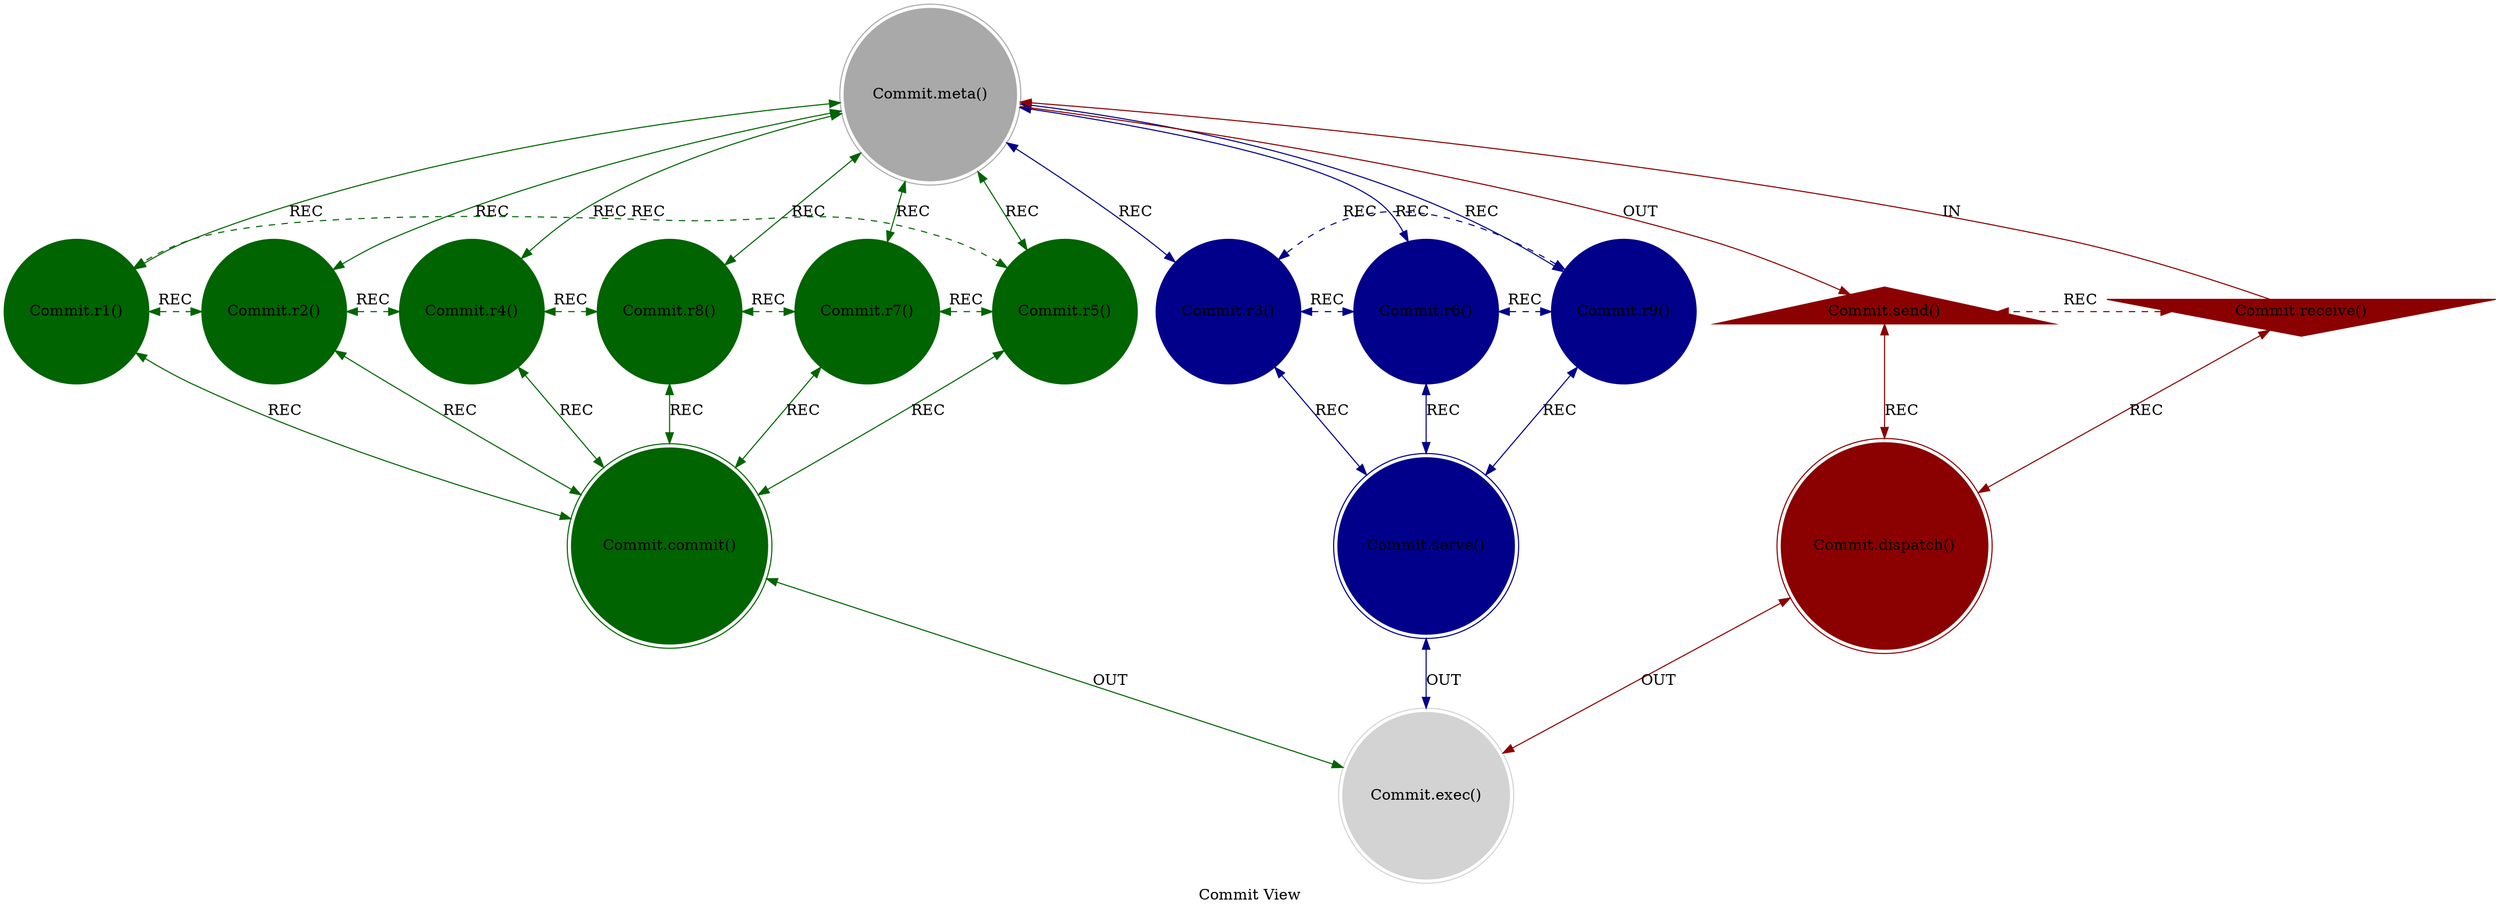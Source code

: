 strict digraph CommitView {
    style = filled;
    color = lightgray;
    node [shape = circle; style = filled; color = lightgreen;];
    edge [color = darkgray;];
    label = "Commit View";
    comment = "A Theory of Meaning.";
    
    spark_0_commit_view_t [label = "Commit.meta()";comment = "Abstract: TODO";shape = doublecircle;color = darkgray;];
    spark_1_commit_view_t [label = "Commit.r1()";comment = "Initiation: TODO";color = darkgreen;];
    spark_2_commit_view_t [label = "Commit.r2()";comment = "Response: TODO";color = darkgreen;];
    spark_4_commit_view_t [label = "Commit.r4()";comment = "Integration: TODO";color = darkgreen;];
    spark_8_commit_view_t [label = "Commit.r8()";comment = "Reflection: TODO";color = darkgreen;];
    spark_7_commit_view_t [label = "Commit.r7()";comment = "Consolidation: TODO";color = darkgreen;];
    spark_5_commit_view_t [label = "Commit.r5()";comment = "Propagation: TODO";color = darkgreen;];
    spark_3_commit_view_t [label = "Commit.r3()";comment = "Thesis: TODO";color = darkblue;];
    spark_6_commit_view_t [label = "Commit.r6()";comment = "Antithesis: TODO";color = darkblue;];
    spark_9_commit_view_t [label = "Commit.r9()";comment = "Synthesis: TODO";color = darkblue;];
    spark_a_commit_view_t [label = "Commit.receive()";comment = "Potential: TODO";shape = invtriangle;color = darkred;];
    spark_b_commit_view_t [label = "Commit.send()";comment = "Manifest: TODO";shape = triangle;color = darkred;];
    spark_c_commit_view_t [label = "Commit.dispatch()";comment = "Why-Who: TODO";shape = doublecircle;color = darkred;];
    spark_d_commit_view_t [label = "Commit.commit()";comment = "What-How: TODO";shape = doublecircle;color = darkgreen;];
    spark_e_commit_view_t [label = "Commit.serve()";comment = "When-Where: TODO";shape = doublecircle;color = darkblue;];
    spark_f_commit_view_t [label = "Commit.exec()";comment = "Which-Closure: TODO";shape = doublecircle;color = lightgray;];
    
    spark_a_commit_view_t -> spark_0_commit_view_t [label = "IN"; comment = "todo"; color = darkred; constraint = false;];
    spark_0_commit_view_t -> spark_b_commit_view_t [label = "OUT"; comment = "todo"; color = darkred;];
    spark_0_commit_view_t -> spark_3_commit_view_t [label = "REC"; comment = "todo"; color = darkblue; dir = both;];
    spark_0_commit_view_t -> spark_6_commit_view_t [label = "REC"; comment = "todo"; color = darkblue; dir = both;];
    spark_0_commit_view_t -> spark_9_commit_view_t [label = "REC"; comment = "todo"; color = darkblue; dir = both;];
    spark_0_commit_view_t -> spark_1_commit_view_t [label = "REC"; comment = "todo"; color = darkgreen; dir = both;];
    spark_0_commit_view_t -> spark_2_commit_view_t [label = "REC"; comment = "todo"; color = darkgreen; dir = both;];
    spark_0_commit_view_t -> spark_4_commit_view_t [label = "REC"; comment = "todo"; color = darkgreen; dir = both;];
    spark_0_commit_view_t -> spark_8_commit_view_t [label = "REC"; comment = "todo"; color = darkgreen; dir = both;];
    spark_0_commit_view_t -> spark_7_commit_view_t [label = "REC"; comment = "todo"; color = darkgreen; dir = both;];
    spark_0_commit_view_t -> spark_5_commit_view_t [label = "REC"; comment = "todo"; color = darkgreen; dir = both;];
    
    spark_a_commit_view_t -> spark_c_commit_view_t [label = "REC"; comment = "todo"; color = darkred; dir = both;];
    spark_b_commit_view_t -> spark_c_commit_view_t [label = "REC"; comment = "todo"; color = darkred; dir = both;];
    spark_1_commit_view_t -> spark_d_commit_view_t [label = "REC"; comment = "todo"; color = darkgreen; dir = both;];
    spark_2_commit_view_t -> spark_d_commit_view_t [label = "REC"; comment = "todo"; color = darkgreen; dir = both;];
    spark_4_commit_view_t -> spark_d_commit_view_t [label = "REC"; comment = "todo"; color = darkgreen; dir = both;];
    spark_8_commit_view_t -> spark_d_commit_view_t [label = "REC"; comment = "todo"; color = darkgreen; dir = both;];
    spark_7_commit_view_t -> spark_d_commit_view_t [label = "REC"; comment = "todo"; color = darkgreen; dir = both;];
    spark_5_commit_view_t -> spark_d_commit_view_t [label = "REC"; comment = "todo"; color = darkgreen; dir = both;];
    spark_3_commit_view_t -> spark_e_commit_view_t [label = "REC"; comment = "todo"; color = darkblue; dir = both;];
    spark_6_commit_view_t -> spark_e_commit_view_t [label = "REC"; comment = "todo"; color = darkblue; dir = both;];
    spark_9_commit_view_t -> spark_e_commit_view_t [label = "REC"; comment = "todo"; color = darkblue; dir = both;];
    
    spark_1_commit_view_t -> spark_2_commit_view_t [label = "REC"; comment = "todo"; color = darkgreen; dir = both; style = dashed; constraint = false;];
    spark_2_commit_view_t -> spark_4_commit_view_t [label = "REC"; comment = "todo"; color = darkgreen; dir = both; style = dashed; constraint = false;];
    spark_4_commit_view_t -> spark_8_commit_view_t [label = "REC"; comment = "todo"; color = darkgreen; dir = both; style = dashed; constraint = false;];
    spark_8_commit_view_t -> spark_7_commit_view_t [label = "REC"; comment = "todo"; color = darkgreen; dir = both; style = dashed; constraint = false;];
    spark_7_commit_view_t -> spark_5_commit_view_t [label = "REC"; comment = "todo"; color = darkgreen; dir = both; style = dashed; constraint = false;];
    spark_5_commit_view_t -> spark_1_commit_view_t [label = "REC"; comment = "todo"; color = darkgreen; dir = both; style = dashed; constraint = false;];
    spark_3_commit_view_t -> spark_6_commit_view_t [label = "REC"; comment = "todo"; color = darkblue; dir = both; style = dashed; constraint = false;];
    spark_6_commit_view_t -> spark_9_commit_view_t [label = "REC"; comment = "todo"; color = darkblue; dir = both; style = dashed; constraint = false;];
    spark_9_commit_view_t -> spark_3_commit_view_t [label = "REC"; comment = "todo"; color = darkblue; dir = both; style = dashed; constraint = false;];
    spark_a_commit_view_t -> spark_b_commit_view_t [label = "REC"; comment = "todo"; color = darkred; dir = both; style = dashed; constraint = false;];
    
    spark_c_commit_view_t -> spark_f_commit_view_t [label = "OUT"; comment = "todo"; color = darkred; dir = both;];
    spark_d_commit_view_t -> spark_f_commit_view_t [label = "OUT"; comment = "todo"; color = darkgreen; dir = both;];
    spark_e_commit_view_t -> spark_f_commit_view_t [label = "OUT"; comment = "todo"; color = darkblue; dir = both;];
}
